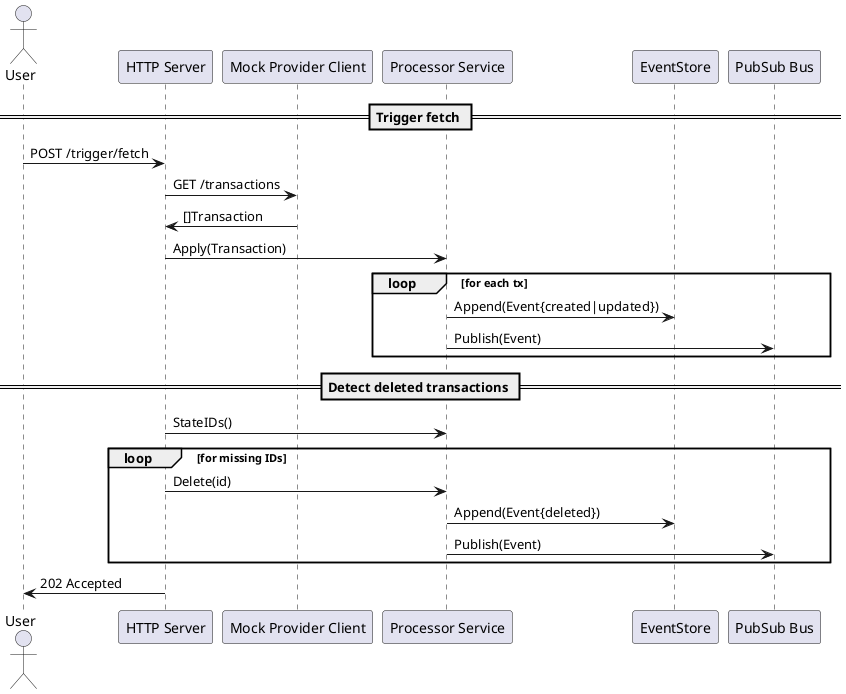 @startuml
actor User
participant "HTTP Server" as API
participant "Mock Provider Client" as Provider
participant "Processor Service" as Processor
participant "EventStore" as Store
participant "PubSub Bus" as Bus

== Trigger fetch ==
User -> API : POST /trigger/fetch
API -> Provider : GET /transactions
Provider -> API : []Transaction

API -> Processor : Apply(Transaction)
loop for each tx
    Processor -> Store : Append(Event{created|updated})
    Processor -> Bus : Publish(Event)
end

== Detect deleted transactions ==
API -> Processor : StateIDs()
loop for missing IDs
    API -> Processor : Delete(id)
    Processor -> Store : Append(Event{deleted})
    Processor -> Bus : Publish(Event)
end

API -> User : 202 Accepted
@enduml